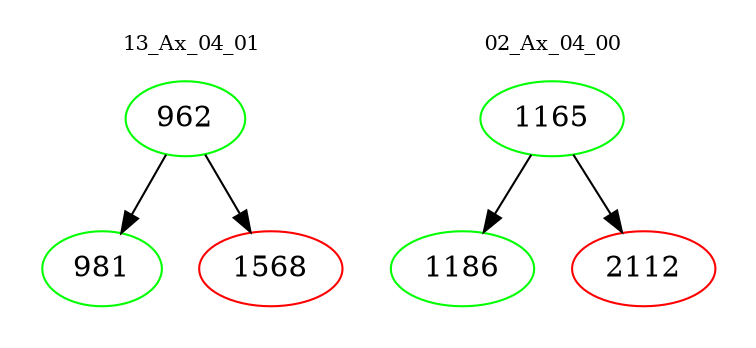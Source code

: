 digraph{
subgraph cluster_0 {
color = white
label = "13_Ax_04_01";
fontsize=10;
T0_962 [label="962", color="green"]
T0_962 -> T0_981 [color="black"]
T0_981 [label="981", color="green"]
T0_962 -> T0_1568 [color="black"]
T0_1568 [label="1568", color="red"]
}
subgraph cluster_1 {
color = white
label = "02_Ax_04_00";
fontsize=10;
T1_1165 [label="1165", color="green"]
T1_1165 -> T1_1186 [color="black"]
T1_1186 [label="1186", color="green"]
T1_1165 -> T1_2112 [color="black"]
T1_2112 [label="2112", color="red"]
}
}
